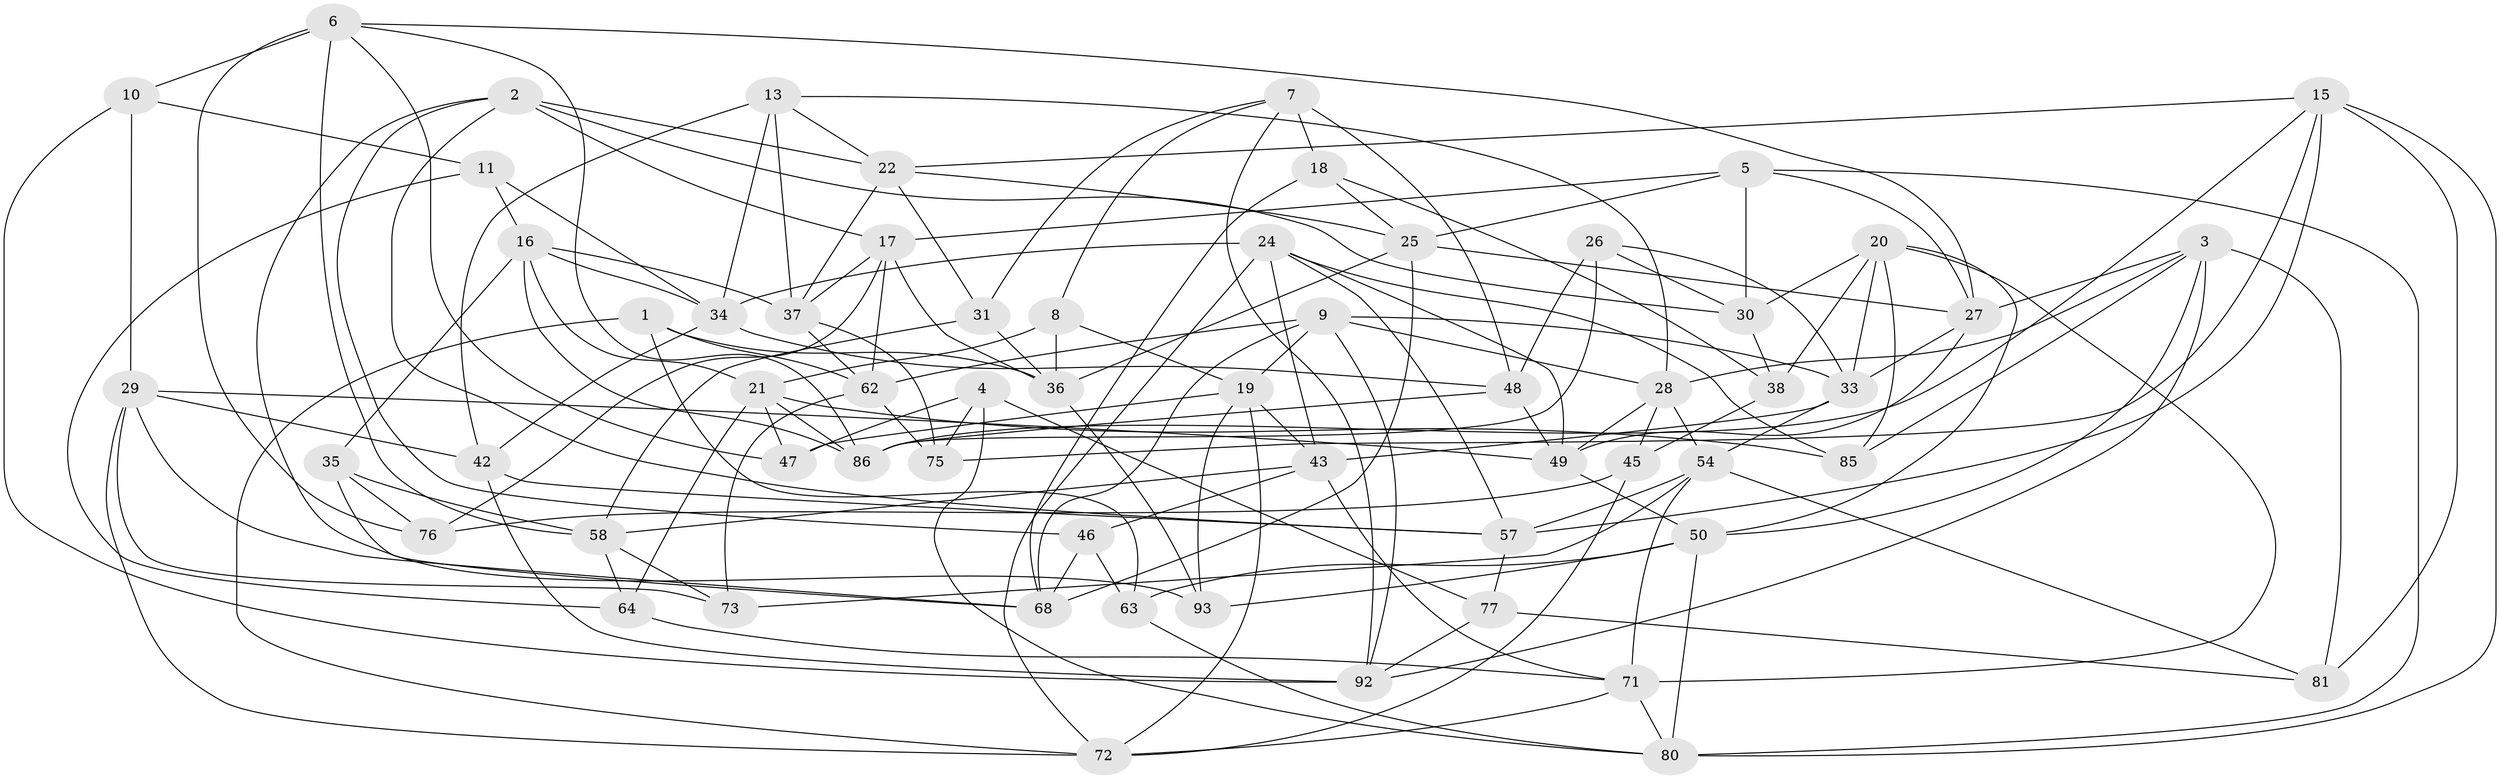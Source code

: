 // original degree distribution, {4: 1.0}
// Generated by graph-tools (version 1.1) at 2025/39/02/21/25 10:39:01]
// undirected, 61 vertices, 158 edges
graph export_dot {
graph [start="1"]
  node [color=gray90,style=filled];
  1;
  2 [super="+74"];
  3 [super="+44"];
  4;
  5 [super="+12"];
  6 [super="+14"];
  7 [super="+84"];
  8;
  9 [super="+65"];
  10;
  11;
  13 [super="+52"];
  15 [super="+70"];
  16 [super="+32"];
  17 [super="+53"];
  18;
  19 [super="+98"];
  20 [super="+78"];
  21 [super="+91"];
  22 [super="+23"];
  24 [super="+61"];
  25 [super="+82"];
  26;
  27 [super="+40"];
  28 [super="+95"];
  29 [super="+55"];
  30 [super="+39"];
  31;
  33 [super="+69"];
  34 [super="+79"];
  35;
  36 [super="+41"];
  37 [super="+87"];
  38;
  42 [super="+60"];
  43 [super="+56"];
  45;
  46;
  47;
  48 [super="+51"];
  49 [super="+59"];
  50 [super="+90"];
  54 [super="+96"];
  57 [super="+88"];
  58 [super="+66"];
  62 [super="+67"];
  63;
  64;
  68 [super="+94"];
  71 [super="+83"];
  72 [super="+97"];
  73;
  75;
  76;
  77;
  80 [super="+99"];
  81;
  85;
  86 [super="+89"];
  92 [super="+100"];
  93;
  1 -- 62;
  1 -- 63;
  1 -- 72;
  1 -- 36;
  2 -- 22;
  2 -- 30;
  2 -- 93;
  2 -- 57;
  2 -- 46;
  2 -- 17;
  3 -- 85;
  3 -- 50;
  3 -- 81;
  3 -- 28;
  3 -- 92;
  3 -- 27;
  4 -- 77;
  4 -- 47;
  4 -- 75;
  4 -- 80;
  5 -- 30 [weight=2];
  5 -- 27;
  5 -- 80;
  5 -- 17;
  5 -- 25;
  6 -- 27;
  6 -- 47;
  6 -- 10;
  6 -- 58;
  6 -- 76;
  6 -- 86;
  7 -- 48 [weight=2];
  7 -- 31;
  7 -- 92;
  7 -- 8;
  7 -- 18;
  8 -- 19;
  8 -- 36;
  8 -- 21;
  9 -- 68;
  9 -- 19;
  9 -- 92;
  9 -- 28;
  9 -- 33;
  9 -- 62;
  10 -- 11;
  10 -- 29;
  10 -- 92;
  11 -- 64;
  11 -- 34;
  11 -- 16;
  13 -- 28;
  13 -- 42 [weight=2];
  13 -- 22;
  13 -- 37;
  13 -- 34;
  15 -- 81;
  15 -- 57;
  15 -- 80;
  15 -- 86;
  15 -- 75;
  15 -- 22;
  16 -- 86;
  16 -- 37;
  16 -- 35;
  16 -- 34;
  16 -- 21;
  17 -- 36;
  17 -- 76;
  17 -- 37;
  17 -- 62;
  18 -- 25;
  18 -- 38;
  18 -- 68;
  19 -- 43;
  19 -- 93;
  19 -- 47;
  19 -- 72;
  20 -- 38;
  20 -- 71;
  20 -- 50;
  20 -- 85;
  20 -- 30;
  20 -- 33;
  21 -- 47;
  21 -- 64;
  21 -- 85;
  21 -- 86;
  22 -- 31;
  22 -- 37;
  22 -- 25;
  24 -- 85;
  24 -- 49;
  24 -- 57;
  24 -- 43;
  24 -- 34;
  24 -- 72;
  25 -- 68;
  25 -- 27;
  25 -- 36;
  26 -- 48;
  26 -- 33;
  26 -- 30;
  26 -- 86;
  27 -- 49;
  27 -- 33;
  28 -- 45;
  28 -- 49;
  28 -- 54;
  29 -- 72;
  29 -- 42;
  29 -- 73;
  29 -- 49;
  29 -- 68;
  30 -- 38;
  31 -- 36;
  31 -- 58;
  33 -- 54;
  33 -- 43;
  34 -- 48;
  34 -- 42;
  35 -- 76;
  35 -- 58;
  35 -- 68;
  36 -- 93;
  37 -- 75;
  37 -- 62;
  38 -- 45;
  42 -- 57;
  42 -- 92;
  43 -- 71;
  43 -- 58;
  43 -- 46;
  45 -- 72;
  45 -- 76;
  46 -- 63;
  46 -- 68;
  48 -- 86;
  48 -- 49;
  49 -- 50;
  50 -- 63;
  50 -- 80;
  50 -- 93;
  54 -- 57;
  54 -- 71;
  54 -- 73;
  54 -- 81;
  57 -- 77;
  58 -- 64;
  58 -- 73;
  62 -- 73;
  62 -- 75;
  63 -- 80;
  64 -- 71;
  71 -- 80;
  71 -- 72;
  77 -- 81;
  77 -- 92;
}
